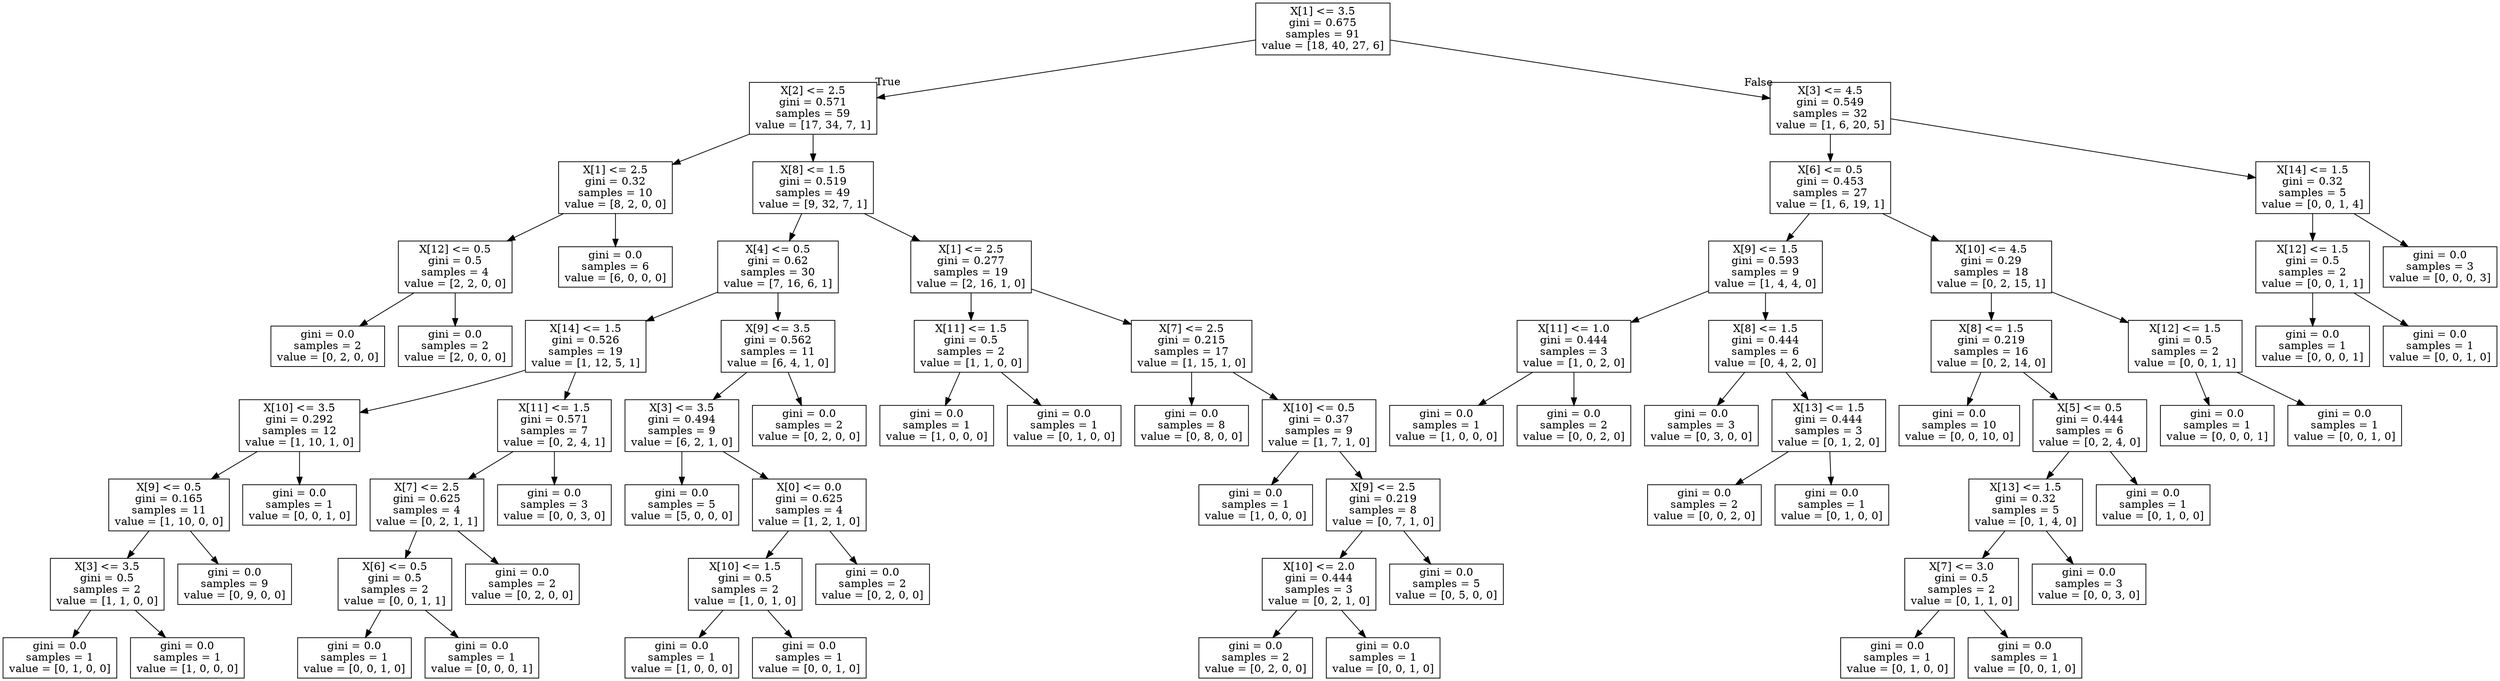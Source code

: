 digraph Tree {
node [shape=box] ;
0 [label="X[1] <= 3.5\ngini = 0.675\nsamples = 91\nvalue = [18, 40, 27, 6]"] ;
1 [label="X[2] <= 2.5\ngini = 0.571\nsamples = 59\nvalue = [17, 34, 7, 1]"] ;
0 -> 1 [labeldistance=2.5, labelangle=45, headlabel="True"] ;
2 [label="X[1] <= 2.5\ngini = 0.32\nsamples = 10\nvalue = [8, 2, 0, 0]"] ;
1 -> 2 ;
3 [label="X[12] <= 0.5\ngini = 0.5\nsamples = 4\nvalue = [2, 2, 0, 0]"] ;
2 -> 3 ;
4 [label="gini = 0.0\nsamples = 2\nvalue = [0, 2, 0, 0]"] ;
3 -> 4 ;
5 [label="gini = 0.0\nsamples = 2\nvalue = [2, 0, 0, 0]"] ;
3 -> 5 ;
6 [label="gini = 0.0\nsamples = 6\nvalue = [6, 0, 0, 0]"] ;
2 -> 6 ;
7 [label="X[8] <= 1.5\ngini = 0.519\nsamples = 49\nvalue = [9, 32, 7, 1]"] ;
1 -> 7 ;
8 [label="X[4] <= 0.5\ngini = 0.62\nsamples = 30\nvalue = [7, 16, 6, 1]"] ;
7 -> 8 ;
9 [label="X[14] <= 1.5\ngini = 0.526\nsamples = 19\nvalue = [1, 12, 5, 1]"] ;
8 -> 9 ;
10 [label="X[10] <= 3.5\ngini = 0.292\nsamples = 12\nvalue = [1, 10, 1, 0]"] ;
9 -> 10 ;
11 [label="X[9] <= 0.5\ngini = 0.165\nsamples = 11\nvalue = [1, 10, 0, 0]"] ;
10 -> 11 ;
12 [label="X[3] <= 3.5\ngini = 0.5\nsamples = 2\nvalue = [1, 1, 0, 0]"] ;
11 -> 12 ;
13 [label="gini = 0.0\nsamples = 1\nvalue = [0, 1, 0, 0]"] ;
12 -> 13 ;
14 [label="gini = 0.0\nsamples = 1\nvalue = [1, 0, 0, 0]"] ;
12 -> 14 ;
15 [label="gini = 0.0\nsamples = 9\nvalue = [0, 9, 0, 0]"] ;
11 -> 15 ;
16 [label="gini = 0.0\nsamples = 1\nvalue = [0, 0, 1, 0]"] ;
10 -> 16 ;
17 [label="X[11] <= 1.5\ngini = 0.571\nsamples = 7\nvalue = [0, 2, 4, 1]"] ;
9 -> 17 ;
18 [label="X[7] <= 2.5\ngini = 0.625\nsamples = 4\nvalue = [0, 2, 1, 1]"] ;
17 -> 18 ;
19 [label="X[6] <= 0.5\ngini = 0.5\nsamples = 2\nvalue = [0, 0, 1, 1]"] ;
18 -> 19 ;
20 [label="gini = 0.0\nsamples = 1\nvalue = [0, 0, 1, 0]"] ;
19 -> 20 ;
21 [label="gini = 0.0\nsamples = 1\nvalue = [0, 0, 0, 1]"] ;
19 -> 21 ;
22 [label="gini = 0.0\nsamples = 2\nvalue = [0, 2, 0, 0]"] ;
18 -> 22 ;
23 [label="gini = 0.0\nsamples = 3\nvalue = [0, 0, 3, 0]"] ;
17 -> 23 ;
24 [label="X[9] <= 3.5\ngini = 0.562\nsamples = 11\nvalue = [6, 4, 1, 0]"] ;
8 -> 24 ;
25 [label="X[3] <= 3.5\ngini = 0.494\nsamples = 9\nvalue = [6, 2, 1, 0]"] ;
24 -> 25 ;
26 [label="gini = 0.0\nsamples = 5\nvalue = [5, 0, 0, 0]"] ;
25 -> 26 ;
27 [label="X[0] <= 0.0\ngini = 0.625\nsamples = 4\nvalue = [1, 2, 1, 0]"] ;
25 -> 27 ;
28 [label="X[10] <= 1.5\ngini = 0.5\nsamples = 2\nvalue = [1, 0, 1, 0]"] ;
27 -> 28 ;
29 [label="gini = 0.0\nsamples = 1\nvalue = [1, 0, 0, 0]"] ;
28 -> 29 ;
30 [label="gini = 0.0\nsamples = 1\nvalue = [0, 0, 1, 0]"] ;
28 -> 30 ;
31 [label="gini = 0.0\nsamples = 2\nvalue = [0, 2, 0, 0]"] ;
27 -> 31 ;
32 [label="gini = 0.0\nsamples = 2\nvalue = [0, 2, 0, 0]"] ;
24 -> 32 ;
33 [label="X[1] <= 2.5\ngini = 0.277\nsamples = 19\nvalue = [2, 16, 1, 0]"] ;
7 -> 33 ;
34 [label="X[11] <= 1.5\ngini = 0.5\nsamples = 2\nvalue = [1, 1, 0, 0]"] ;
33 -> 34 ;
35 [label="gini = 0.0\nsamples = 1\nvalue = [1, 0, 0, 0]"] ;
34 -> 35 ;
36 [label="gini = 0.0\nsamples = 1\nvalue = [0, 1, 0, 0]"] ;
34 -> 36 ;
37 [label="X[7] <= 2.5\ngini = 0.215\nsamples = 17\nvalue = [1, 15, 1, 0]"] ;
33 -> 37 ;
38 [label="gini = 0.0\nsamples = 8\nvalue = [0, 8, 0, 0]"] ;
37 -> 38 ;
39 [label="X[10] <= 0.5\ngini = 0.37\nsamples = 9\nvalue = [1, 7, 1, 0]"] ;
37 -> 39 ;
40 [label="gini = 0.0\nsamples = 1\nvalue = [1, 0, 0, 0]"] ;
39 -> 40 ;
41 [label="X[9] <= 2.5\ngini = 0.219\nsamples = 8\nvalue = [0, 7, 1, 0]"] ;
39 -> 41 ;
42 [label="X[10] <= 2.0\ngini = 0.444\nsamples = 3\nvalue = [0, 2, 1, 0]"] ;
41 -> 42 ;
43 [label="gini = 0.0\nsamples = 2\nvalue = [0, 2, 0, 0]"] ;
42 -> 43 ;
44 [label="gini = 0.0\nsamples = 1\nvalue = [0, 0, 1, 0]"] ;
42 -> 44 ;
45 [label="gini = 0.0\nsamples = 5\nvalue = [0, 5, 0, 0]"] ;
41 -> 45 ;
46 [label="X[3] <= 4.5\ngini = 0.549\nsamples = 32\nvalue = [1, 6, 20, 5]"] ;
0 -> 46 [labeldistance=2.5, labelangle=-45, headlabel="False"] ;
47 [label="X[6] <= 0.5\ngini = 0.453\nsamples = 27\nvalue = [1, 6, 19, 1]"] ;
46 -> 47 ;
48 [label="X[9] <= 1.5\ngini = 0.593\nsamples = 9\nvalue = [1, 4, 4, 0]"] ;
47 -> 48 ;
49 [label="X[11] <= 1.0\ngini = 0.444\nsamples = 3\nvalue = [1, 0, 2, 0]"] ;
48 -> 49 ;
50 [label="gini = 0.0\nsamples = 1\nvalue = [1, 0, 0, 0]"] ;
49 -> 50 ;
51 [label="gini = 0.0\nsamples = 2\nvalue = [0, 0, 2, 0]"] ;
49 -> 51 ;
52 [label="X[8] <= 1.5\ngini = 0.444\nsamples = 6\nvalue = [0, 4, 2, 0]"] ;
48 -> 52 ;
53 [label="gini = 0.0\nsamples = 3\nvalue = [0, 3, 0, 0]"] ;
52 -> 53 ;
54 [label="X[13] <= 1.5\ngini = 0.444\nsamples = 3\nvalue = [0, 1, 2, 0]"] ;
52 -> 54 ;
55 [label="gini = 0.0\nsamples = 2\nvalue = [0, 0, 2, 0]"] ;
54 -> 55 ;
56 [label="gini = 0.0\nsamples = 1\nvalue = [0, 1, 0, 0]"] ;
54 -> 56 ;
57 [label="X[10] <= 4.5\ngini = 0.29\nsamples = 18\nvalue = [0, 2, 15, 1]"] ;
47 -> 57 ;
58 [label="X[8] <= 1.5\ngini = 0.219\nsamples = 16\nvalue = [0, 2, 14, 0]"] ;
57 -> 58 ;
59 [label="gini = 0.0\nsamples = 10\nvalue = [0, 0, 10, 0]"] ;
58 -> 59 ;
60 [label="X[5] <= 0.5\ngini = 0.444\nsamples = 6\nvalue = [0, 2, 4, 0]"] ;
58 -> 60 ;
61 [label="X[13] <= 1.5\ngini = 0.32\nsamples = 5\nvalue = [0, 1, 4, 0]"] ;
60 -> 61 ;
62 [label="X[7] <= 3.0\ngini = 0.5\nsamples = 2\nvalue = [0, 1, 1, 0]"] ;
61 -> 62 ;
63 [label="gini = 0.0\nsamples = 1\nvalue = [0, 1, 0, 0]"] ;
62 -> 63 ;
64 [label="gini = 0.0\nsamples = 1\nvalue = [0, 0, 1, 0]"] ;
62 -> 64 ;
65 [label="gini = 0.0\nsamples = 3\nvalue = [0, 0, 3, 0]"] ;
61 -> 65 ;
66 [label="gini = 0.0\nsamples = 1\nvalue = [0, 1, 0, 0]"] ;
60 -> 66 ;
67 [label="X[12] <= 1.5\ngini = 0.5\nsamples = 2\nvalue = [0, 0, 1, 1]"] ;
57 -> 67 ;
68 [label="gini = 0.0\nsamples = 1\nvalue = [0, 0, 0, 1]"] ;
67 -> 68 ;
69 [label="gini = 0.0\nsamples = 1\nvalue = [0, 0, 1, 0]"] ;
67 -> 69 ;
70 [label="X[14] <= 1.5\ngini = 0.32\nsamples = 5\nvalue = [0, 0, 1, 4]"] ;
46 -> 70 ;
71 [label="X[12] <= 1.5\ngini = 0.5\nsamples = 2\nvalue = [0, 0, 1, 1]"] ;
70 -> 71 ;
72 [label="gini = 0.0\nsamples = 1\nvalue = [0, 0, 0, 1]"] ;
71 -> 72 ;
73 [label="gini = 0.0\nsamples = 1\nvalue = [0, 0, 1, 0]"] ;
71 -> 73 ;
74 [label="gini = 0.0\nsamples = 3\nvalue = [0, 0, 0, 3]"] ;
70 -> 74 ;
}
